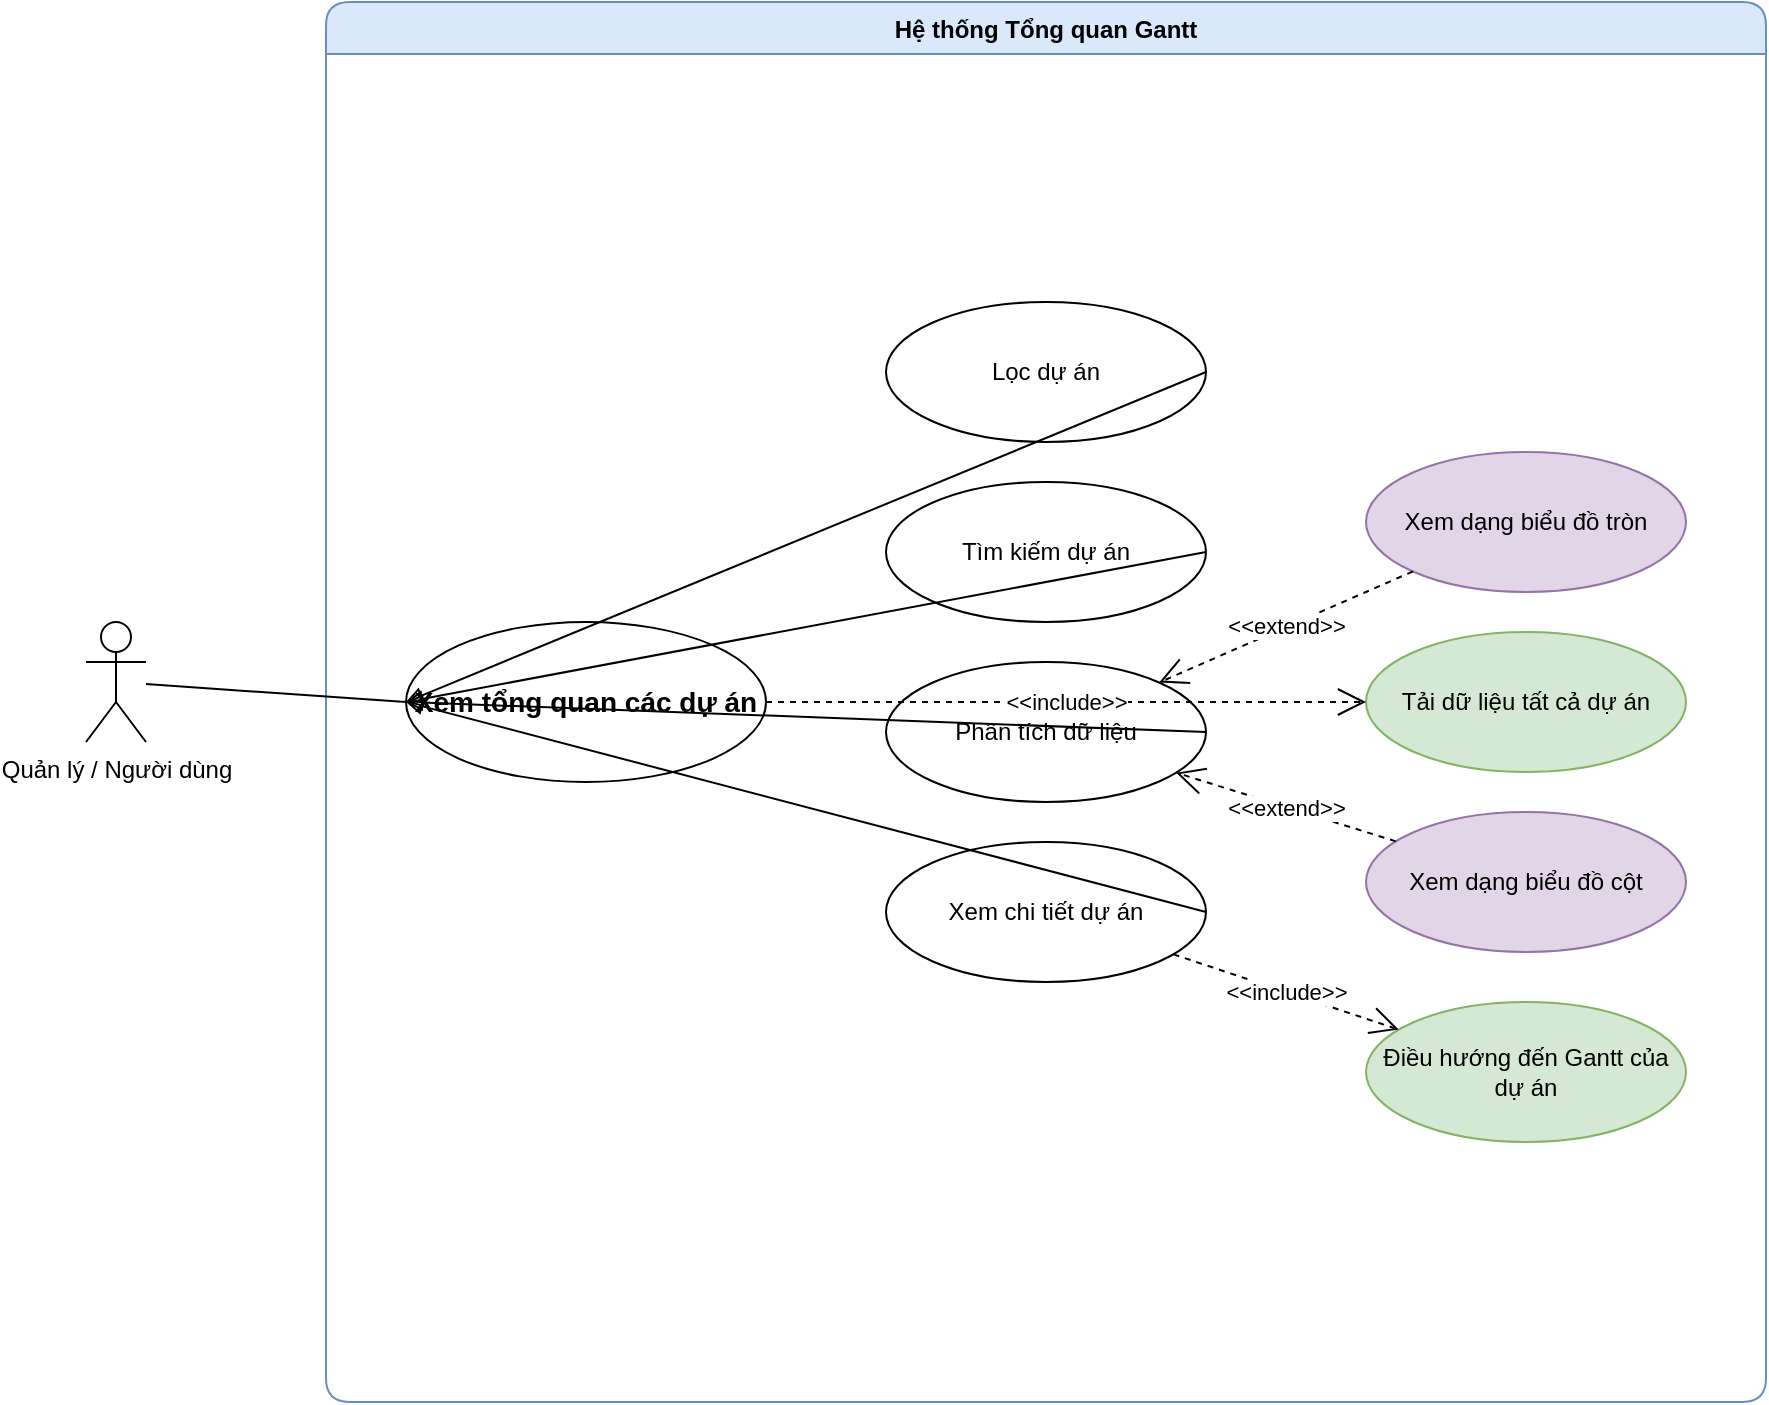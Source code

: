 <mxfile version="22.0.8" type="device">
  <diagram name="Use Case - Tổng quan Gantt" id="diagram-1">
    <mxGraphModel dx="1486" dy="799" grid="1" gridSize="10" guides="1" tooltips="1" connect="1" arrows="1" fold="1" page="1" pageScale="1" pageWidth="1169" pageHeight="827" math="0" shadow="0">
      <root>
        <mxCell id="0" />
        <mxCell id="1" parent="0" />
        <mxCell id="actor-user" value="Quản lý / Người dùng" style="shape=umlActor;verticalLabelPosition=bottom;verticalAlign=top;html=1;outlineConnect=0;" vertex="1" parent="1">
          <mxGeometry x="120" y="350" width="30" height="60" as="geometry" />
        </mxCell>
        <mxCell id="system-boundary" value="Hệ thống Tổng quan Gantt" style="swimlane;fontStyle=1;align=center;verticalAlign=top;childLayout=stackLayout;horizontal=1;startSize=26;horizontalStack=0;resizeParent=1;resizeParentMax=0;resizeLast=0;collapsible=0;marginBottom=0;rounded=1;strokeColor=#6c8ebf;fillColor=#dae8fc;" vertex="1" parent="1">
          <mxGeometry x="240" y="40" width="720" height="700" as="geometry">
            <mxRectangle x="240" y="40" width="140" height="26" as="alternateBounds" />
          </mxGeometry>
        </mxCell>
        <mxCell id="uc-view-portfolio" value="Xem tổng quan các dự án" style="ellipse;whiteSpace=wrap;html=1;fillColor=#ffffff;strokeColor=#000000;fontStyle=1;fontSize=14;" vertex="1" parent="system-boundary">
          <mxGeometry x="40" y="310" width="180" height="80" as="geometry" />
        </mxCell>
        <mxCell id="uc-filter-projects" value="Lọc dự án" style="ellipse;whiteSpace=wrap;html=1;fillColor=#ffffff;strokeColor=#000000;" vertex="1" parent="system-boundary">
          <mxGeometry x="280" y="150" width="160" height="70" as="geometry" />
        </mxCell>
        <mxCell id="uc-search-projects" value="Tìm kiếm dự án" style="ellipse;whiteSpace=wrap;html=1;fillColor=#ffffff;strokeColor=#000000;" vertex="1" parent="system-boundary">
          <mxGeometry x="280" y="240" width="160" height="70" as="geometry" />
        </mxCell>
        <mxCell id="uc-analyze-data" value="Phân tích dữ liệu" style="ellipse;whiteSpace=wrap;html=1;fillColor=#ffffff;strokeColor=#000000;" vertex="1" parent="system-boundary">
          <mxGeometry x="280" y="330" width="160" height="70" as="geometry" />
        </mxCell>
        <mxCell id="uc-view-details" value="Xem chi tiết dự án" style="ellipse;whiteSpace=wrap;html=1;fillColor=#ffffff;strokeColor=#000000;" vertex="1" parent="system-boundary">
          <mxGeometry x="280" y="420" width="160" height="70" as="geometry" />
        </mxCell>
        <mxCell id="uc-load-data" value="Tải dữ liệu tất cả dự án" style="ellipse;whiteSpace=wrap;html=1;fillColor=#d5e8d4;strokeColor=#82b366;" vertex="1" parent="system-boundary">
          <mxGeometry x="520" y="315" width="160" height="70" as="geometry" />
        </mxCell>
        <mxCell id="uc-view-as-pie" value="Xem dạng biểu đồ tròn" style="ellipse;whiteSpace=wrap;html=1;fillColor=#e1d5e7;strokeColor=#9673a6;" vertex="1" parent="system-boundary">
          <mxGeometry x="520" y="225" width="160" height="70" as="geometry" />
        </mxCell>
        <mxCell id="uc-view-as-bar" value="Xem dạng biểu đồ cột" style="ellipse;whiteSpace=wrap;html=1;fillColor=#e1d5e7;strokeColor=#9673a6;" vertex="1" parent="system-boundary">
          <mxGeometry x="520" y="405" width="160" height="70" as="geometry" />
        </mxCell>
        <mxCell id="uc-navigate-to-project" value="Điều hướng đến Gantt của dự án" style="ellipse;whiteSpace=wrap;html=1;fillColor=#d5e8d4;strokeColor=#82b366;" vertex="1" parent="system-boundary">
          <mxGeometry x="520" y="500" width="160" height="70" as="geometry" />
        </mxCell>
        <mxCell id="rel-actor-main" value="" style="endArrow=none;html=1;rounded=0;entryX=0;entryY=0.5;entryDx=0;entryDy=0;" edge="1" parent="1" source="actor-user" target="uc-view-portfolio">
          <mxGeometry width="50" height="50" relative="1" as="geometry">
            <mxPoint x="160" y="380" as="sourcePoint" />
            <mxPoint x="290" y="350" as="targetPoint" />
          </mxGeometry>
        </mxCell>
        <mxCell id="rel-general-filter" value="" style="endArrow=block;endFill=0;html=1;rounded=0;entryX=0;entryY=0.5;entryDx=0;entryDy=0;exitX=1;exitY=0.5;exitDx=0;exitDy=0;" edge="1" parent="1" source="uc-filter-projects" target="uc-view-portfolio">
          <mxGeometry width="50" height="50" relative="1" as="geometry">
            <mxPoint x="450" y="195" as="sourcePoint" />
            <mxPoint x="230" y="350" as="targetPoint" />
          </mxGeometry>
        </mxCell>
        <mxCell id="rel-general-search" value="" style="endArrow=block;endFill=0;html=1;rounded=0;entryX=0;entryY=0.5;entryDx=0;entryDy=0;exitX=1;exitY=0.5;exitDx=0;exitDy=0;" edge="1" parent="1" source="uc-search-projects" target="uc-view-portfolio">
          <mxGeometry width="50" height="50" relative="1" as="geometry">
            <mxPoint x="450" y="285" as="sourcePoint" />
            <mxPoint x="230" y="360" as="targetPoint" />
          </mxGeometry>
        </mxCell>
        <mxCell id="rel-general-analyze" value="" style="endArrow=block;endFill=0;html=1;rounded=0;entryX=0;entryY=0.5;entryDx=0;entryDy=0;exitX=1;exitY=0.5;exitDx=0;exitDy=0;" edge="1" parent="1" source="uc-analyze-data" target="uc-view-portfolio">
          <mxGeometry width="50" height="50" relative="1" as="geometry">
            <mxPoint x="450" y="375" as="sourcePoint" />
            <mxPoint x="230" y="370" as="targetPoint" />
          </mxGeometry>
        </mxCell>
        <mxCell id="rel-general-details" value="" style="endArrow=block;endFill=0;html=1;rounded=0;entryX=0;entryY=0.5;entryDx=0;entryDy=0;exitX=1;exitY=0.5;exitDx=0;exitDy=0;" edge="1" parent="1" source="uc-view-details" target="uc-view-portfolio">
          <mxGeometry width="50" height="50" relative="1" as="geometry">
            <mxPoint x="450" y="465" as="sourcePoint" />
            <mxPoint x="230" y="380" as="targetPoint" />
          </mxGeometry>
        </mxCell>
        <mxCell id="rel-include-load" value="&lt;div&gt;&amp;lt;&amp;lt;include&amp;gt;&amp;gt;&lt;/div&gt;" style="endArrow=open;endSize=12;dashed=1;html=1;rounded=0;" edge="1" parent="1" source="uc-view-portfolio" target="uc-load-data">
          <mxGeometry width="100" height="100" relative="1" as="geometry">
            <mxPoint x="230" y="360" as="sourcePoint" />
            <mxPoint x="510" y="350" as="targetPoint" />
          </mxGeometry>
        </mxCell>
        <mxCell id="rel-extend-pie" value="&lt;div&gt;&amp;lt;&amp;lt;extend&amp;gt;&amp;gt;&lt;/div&gt;" style="endArrow=open;endSize=12;dashed=1;html=1;rounded=0;" edge="1" parent="1" source="uc-view-as-pie" target="uc-analyze-data">
          <mxGeometry width="100" height="100" relative="1" as="geometry">
            <mxPoint x="510" y="260" as="sourcePoint" />
            <mxPoint x="450" y="365" as="targetPoint" />
          </mxGeometry>
        </mxCell>
        <mxCell id="rel-extend-bar" value="&lt;div&gt;&amp;lt;&amp;lt;extend&amp;gt;&amp;gt;&lt;/div&gt;" style="endArrow=open;endSize=12;dashed=1;html=1;rounded=0;" edge="1" parent="1" source="uc-view-as-bar" target="uc-analyze-data">
          <mxGeometry width="100" height="100" relative="1" as="geometry">
            <mxPoint x="510" y="440" as="sourcePoint" />
            <mxPoint x="450" y="375" as="targetPoint" />
          </mxGeometry>
        </mxCell>
        <mxCell id="rel-include-navigate" value="&lt;div&gt;&amp;lt;&amp;lt;include&amp;gt;&amp;gt;&lt;/div&gt;" style="endArrow=open;endSize=12;dashed=1;html=1;rounded=0;" edge="1" parent="1" source="uc-view-details" target="uc-navigate-to-project">
          <mxGeometry width="100" height="100" relative="1" as="geometry">
            <mxPoint x="450" y="465" as="sourcePoint" />
            <mxPoint x="510" y="535" as="targetPoint" />
          </mxGeometry>
        </mxCell>
      </root>
    </mxGraphModel>
  </diagram>
</mxfile>
